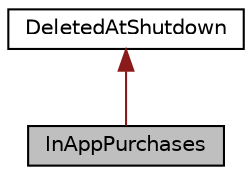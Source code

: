 digraph "InAppPurchases"
{
  bgcolor="transparent";
  edge [fontname="Helvetica",fontsize="10",labelfontname="Helvetica",labelfontsize="10"];
  node [fontname="Helvetica",fontsize="10",shape=record];
  Node0 [label="InAppPurchases",height=0.2,width=0.4,color="black", fillcolor="grey75", style="filled", fontcolor="black"];
  Node1 -> Node0 [dir="back",color="firebrick4",fontsize="10",style="solid",fontname="Helvetica"];
  Node1 [label="DeletedAtShutdown",height=0.2,width=0.4,color="black",URL="$classDeletedAtShutdown.html",tooltip="Classes derived from this will be automatically deleted when the application exits. "];
}
